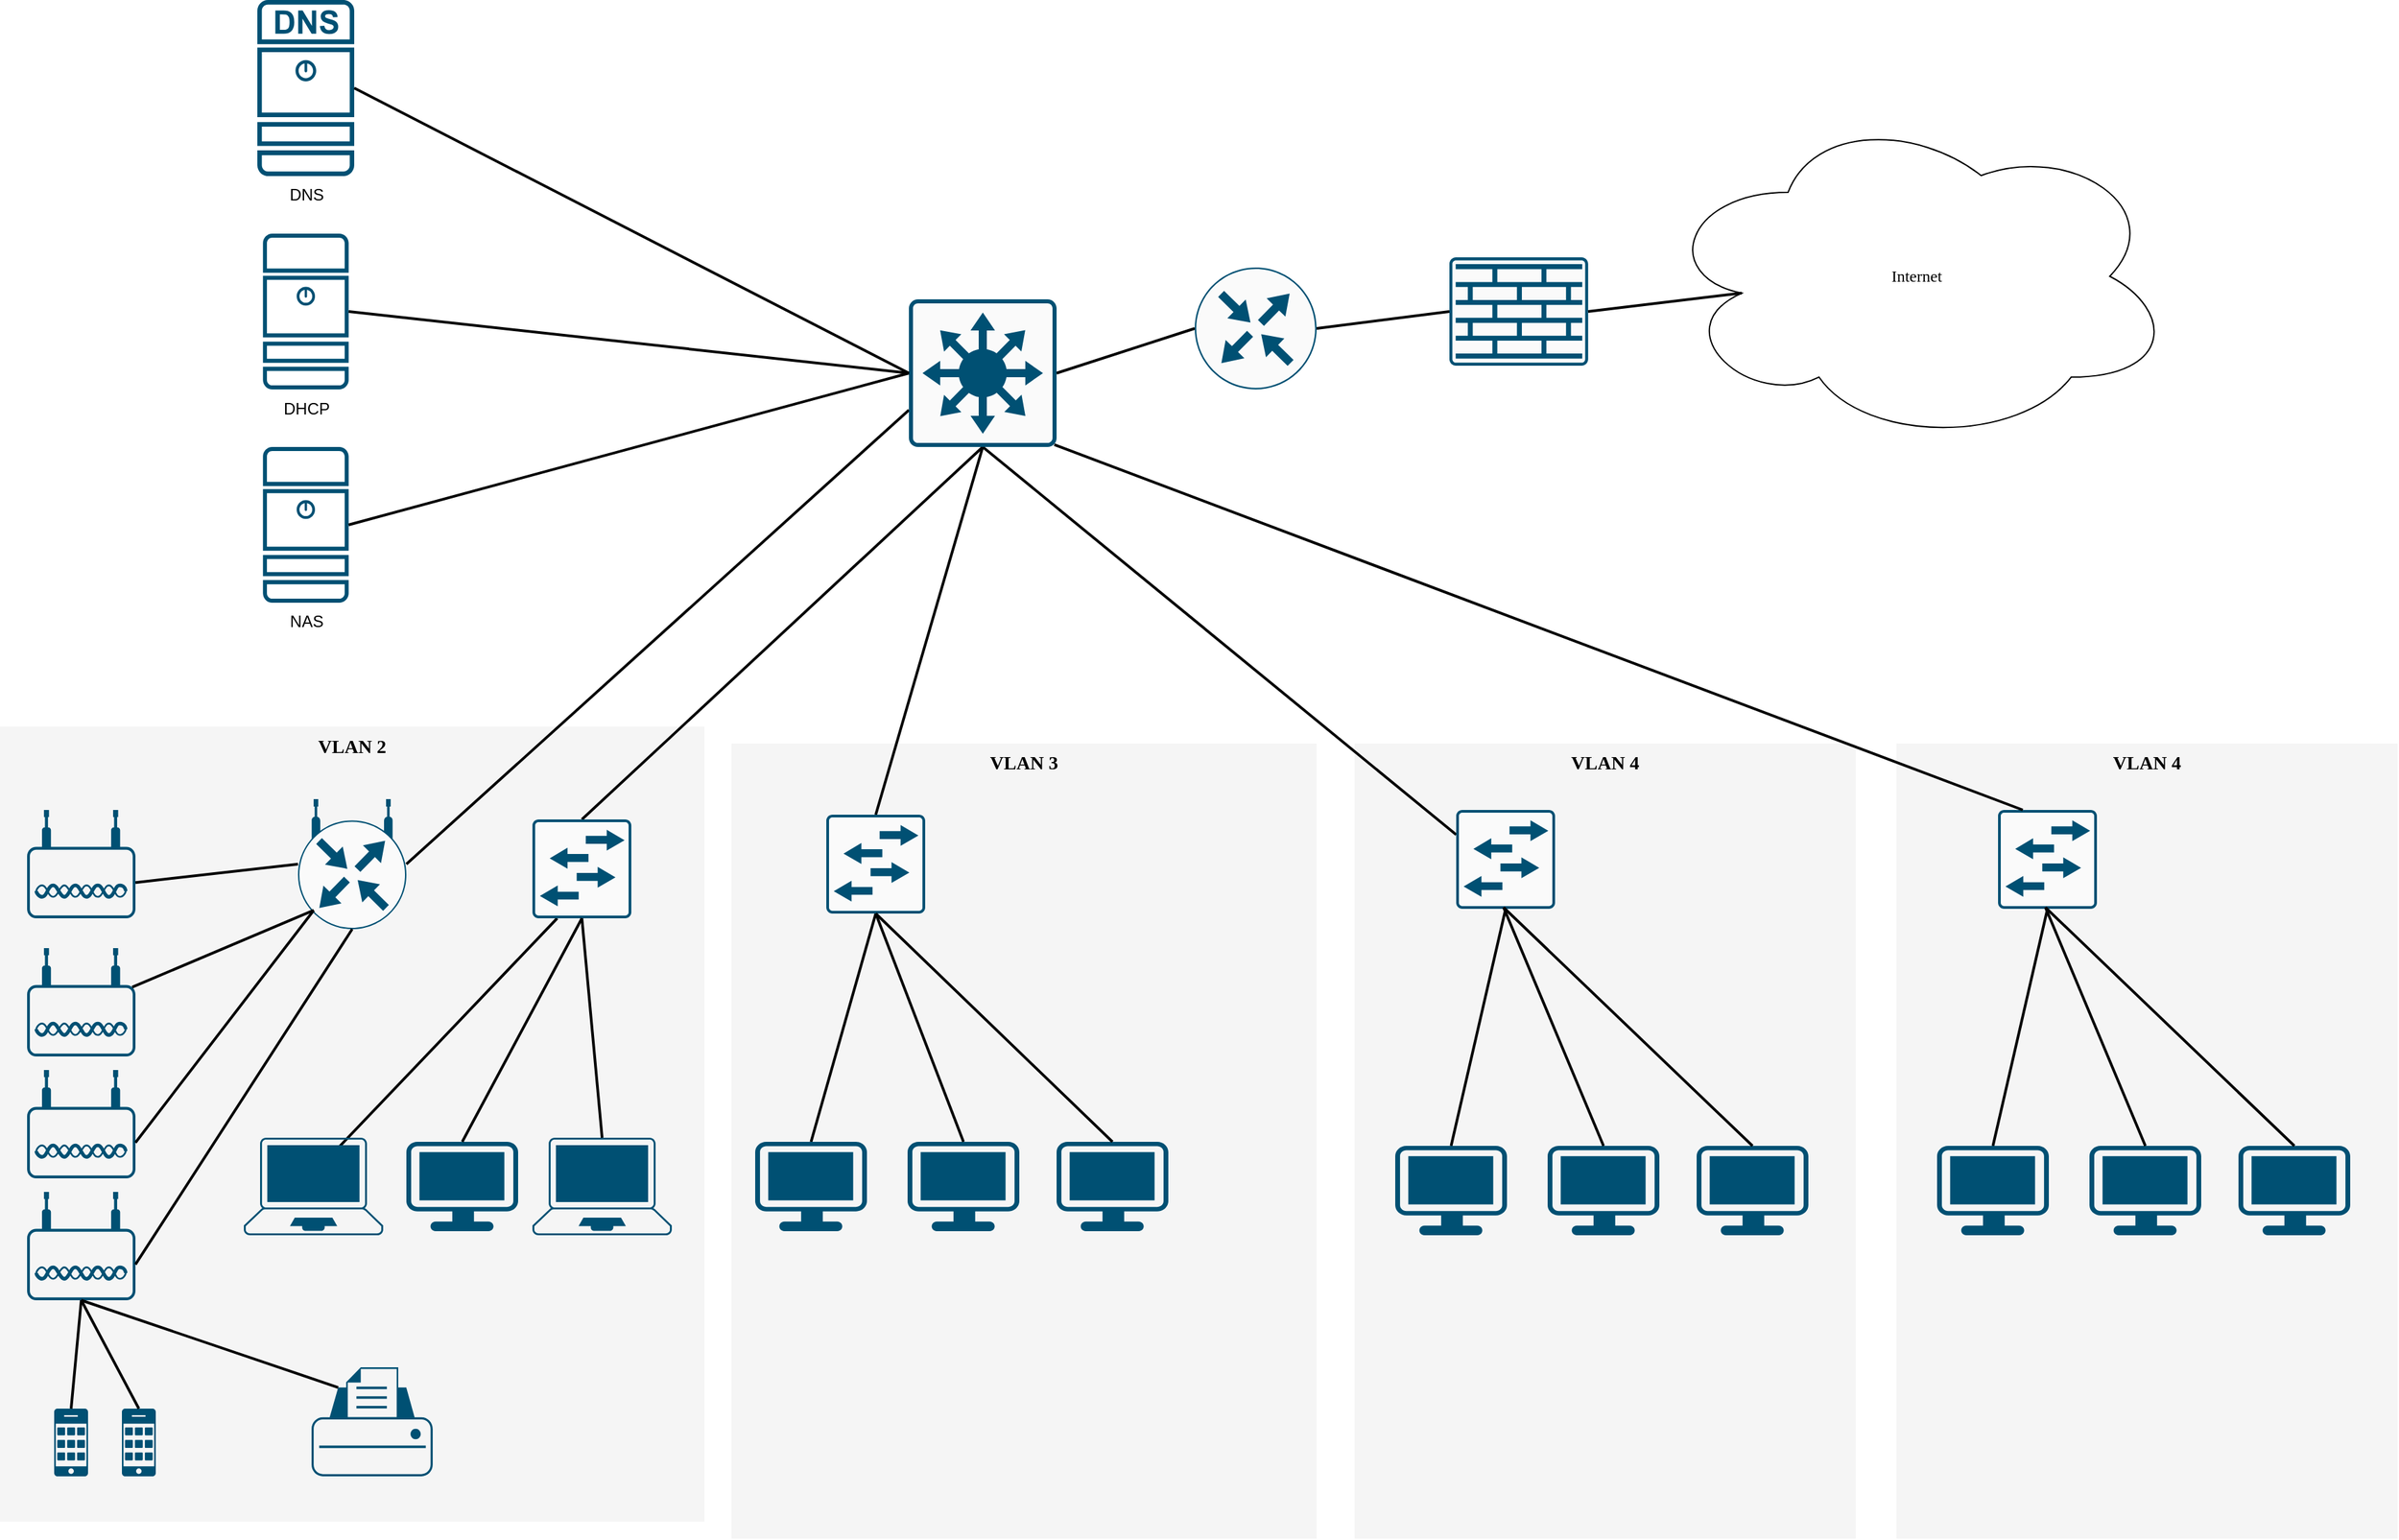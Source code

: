 <mxfile version="21.1.4" type="github">
  <diagram name="Page-1" id="c37626ed-c26b-45fb-9056-f9ebc6bb27b6">
    <mxGraphModel dx="2238" dy="1030" grid="1" gridSize="10" guides="1" tooltips="1" connect="1" arrows="1" fold="1" page="1" pageScale="1" pageWidth="1100" pageHeight="850" background="none" math="0" shadow="0">
      <root>
        <mxCell id="0" />
        <mxCell id="1" parent="0" />
        <mxCell id="1c7a67bf8fd3230f-82" value="VLAN 4" style="whiteSpace=wrap;html=1;rounded=0;shadow=0;comic=0;strokeWidth=1;fontFamily=Verdana;fontSize=14;fillColor=#f5f5f5;strokeColor=none;fontStyle=1;verticalAlign=top;" parent="1" vertex="1">
          <mxGeometry x="1370" y="839" width="370" height="587" as="geometry" />
        </mxCell>
        <mxCell id="1c7a67bf8fd3230f-81" value="VLAN 3" style="whiteSpace=wrap;html=1;rounded=0;shadow=0;comic=0;strokeWidth=1;fontFamily=Verdana;fontSize=14;fillColor=#f5f5f5;strokeColor=none;fontStyle=1;verticalAlign=top;" parent="1" vertex="1">
          <mxGeometry x="910" y="839.0" width="432" height="587" as="geometry" />
        </mxCell>
        <mxCell id="1c7a67bf8fd3230f-80" value="VLAN 2" style="whiteSpace=wrap;html=1;rounded=0;shadow=0;comic=0;strokeWidth=1;fontFamily=Verdana;fontSize=14;fillColor=#f5f5f5;strokeColor=none;fontStyle=1;verticalAlign=top;" parent="1" vertex="1">
          <mxGeometry x="370" y="826.5" width="520" height="587" as="geometry" />
        </mxCell>
        <mxCell id="1c7a67bf8fd3230f-39" style="edgeStyle=none;html=1;labelBackgroundColor=none;startFill=0;endArrow=none;endFill=0;strokeWidth=2;fontFamily=Verdana;fontSize=12;exitX=0;exitY=0.5;exitDx=0;exitDy=0;exitPerimeter=0;entryX=0.5;entryY=0;entryDx=0;entryDy=0;entryPerimeter=0;" parent="1" source="DP6542mGB5KoRigt7Mso-3" target="DP6542mGB5KoRigt7Mso-15" edge="1">
          <mxGeometry relative="1" as="geometry">
            <mxPoint x="1289.299" y="440" as="sourcePoint" />
            <mxPoint x="1254" y="612" as="targetPoint" />
          </mxGeometry>
        </mxCell>
        <mxCell id="1c7a67bf8fd3230f-41" style="edgeStyle=none;html=1;labelBackgroundColor=none;startFill=0;endArrow=none;endFill=0;strokeWidth=2;fontFamily=Verdana;fontSize=12;entryX=1;entryY=0.5;entryDx=0;entryDy=0;entryPerimeter=0;exitX=0.5;exitY=0;exitDx=0;exitDy=0;exitPerimeter=0;" parent="1" source="DP6542mGB5KoRigt7Mso-16" target="DP6542mGB5KoRigt7Mso-15" edge="1">
          <mxGeometry relative="1" as="geometry">
            <mxPoint x="791.5" y="849.0" as="sourcePoint" />
            <mxPoint x="1214" y="652" as="targetPoint" />
          </mxGeometry>
        </mxCell>
        <mxCell id="1c7a67bf8fd3230f-45" style="edgeStyle=none;html=1;labelBackgroundColor=none;startFill=0;endArrow=none;endFill=0;strokeWidth=2;fontFamily=Verdana;fontSize=12;entryX=1;entryY=0.5;entryDx=0;entryDy=0;entryPerimeter=0;exitX=0.75;exitY=1;exitDx=0;exitDy=0;exitPerimeter=0;" parent="1" source="DP6542mGB5KoRigt7Mso-15" target="DP6542mGB5KoRigt7Mso-12" edge="1">
          <mxGeometry relative="1" as="geometry">
            <mxPoint x="1021" y="504.646" as="sourcePoint" />
            <mxPoint x="774.0" y="517.354" as="targetPoint" />
          </mxGeometry>
        </mxCell>
        <mxCell id="1c7a67bf8fd3230f-50" style="edgeStyle=none;html=1;labelBackgroundColor=none;startFill=0;endArrow=none;endFill=0;strokeWidth=2;fontFamily=Verdana;fontSize=12;exitX=1;exitY=0.5;exitDx=0;exitDy=0;exitPerimeter=0;entryX=0.5;entryY=0;entryDx=0;entryDy=0;entryPerimeter=0;" parent="1" source="DP6542mGB5KoRigt7Mso-15" target="DP6542mGB5KoRigt7Mso-18" edge="1">
          <mxGeometry relative="1" as="geometry">
            <mxPoint x="1214" y="652" as="sourcePoint" />
            <mxPoint x="1192" y="870" as="targetPoint" />
          </mxGeometry>
        </mxCell>
        <mxCell id="1c7a67bf8fd3230f-15" value="Internet" style="ellipse;shape=cloud;whiteSpace=wrap;html=1;rounded=0;shadow=0;comic=0;strokeWidth=1;fontFamily=Verdana;fontSize=12;" parent="1" vertex="1">
          <mxGeometry x="1595" y="370" width="380" height="248" as="geometry" />
        </mxCell>
        <mxCell id="1c7a67bf8fd3230f-68" style="edgeStyle=none;html=1;labelBackgroundColor=none;startFill=0;endArrow=none;endFill=0;strokeWidth=2;fontFamily=Verdana;fontSize=12;exitX=0.25;exitY=1;exitDx=0;exitDy=0;exitPerimeter=0;entryX=0.687;entryY=0.09;entryDx=0;entryDy=0;entryPerimeter=0;" parent="1" source="DP6542mGB5KoRigt7Mso-16" target="DP6542mGB5KoRigt7Mso-20" edge="1">
          <mxGeometry relative="1" as="geometry">
            <mxPoint x="764" y="1055.026" as="sourcePoint" />
          </mxGeometry>
        </mxCell>
        <mxCell id="1c7a67bf8fd3230f-76" style="edgeStyle=none;html=1;labelBackgroundColor=none;startFill=0;endArrow=none;endFill=0;strokeWidth=2;fontFamily=Verdana;fontSize=12;exitX=0.5;exitY=1;exitDx=0;exitDy=0;exitPerimeter=0;entryX=0.5;entryY=0;entryDx=0;entryDy=0;entryPerimeter=0;" parent="1" source="DP6542mGB5KoRigt7Mso-18" target="DP6542mGB5KoRigt7Mso-42" edge="1">
          <mxGeometry relative="1" as="geometry">
            <mxPoint x="1202.66" y="1093" as="sourcePoint" />
            <mxPoint x="1185.34" y="1316" as="targetPoint" />
          </mxGeometry>
        </mxCell>
        <mxCell id="1c7a67bf8fd3230f-52" style="edgeStyle=none;html=1;labelBackgroundColor=none;startFill=0;endArrow=none;endFill=0;strokeWidth=2;fontFamily=Verdana;fontSize=12;exitX=1;exitY=0.5;exitDx=0;exitDy=0;exitPerimeter=0;entryX=0;entryY=0.5;entryDx=0;entryDy=0;entryPerimeter=0;" parent="1" source="DP6542mGB5KoRigt7Mso-3" target="DP6542mGB5KoRigt7Mso-13" edge="1">
          <mxGeometry relative="1" as="geometry">
            <mxPoint x="1340" y="370" as="sourcePoint" />
            <mxPoint x="1560" y="330" as="targetPoint" />
          </mxGeometry>
        </mxCell>
        <mxCell id="DP6542mGB5KoRigt7Mso-3" value="" style="sketch=0;points=[[0.5,0,0],[1,0.5,0],[0.5,1,0],[0,0.5,0],[0.145,0.145,0],[0.856,0.145,0],[0.855,0.856,0],[0.145,0.855,0]];verticalLabelPosition=bottom;html=1;verticalAlign=top;aspect=fixed;align=center;pointerEvents=1;shape=mxgraph.cisco19.rect;prIcon=router;fillColor=#FAFAFA;strokeColor=#005073;" vertex="1" parent="1">
          <mxGeometry x="1252" y="487.5" width="90" height="90" as="geometry" />
        </mxCell>
        <mxCell id="DP6542mGB5KoRigt7Mso-11" style="edgeStyle=none;html=1;labelBackgroundColor=none;startFill=0;endArrow=none;endFill=0;strokeWidth=2;fontFamily=Verdana;fontSize=12;exitX=1;exitY=0.5;exitDx=0;exitDy=0;exitPerimeter=0;entryX=0;entryY=0.25;entryDx=0;entryDy=0;entryPerimeter=0;" edge="1" parent="1" source="DP6542mGB5KoRigt7Mso-15" target="DP6542mGB5KoRigt7Mso-19">
          <mxGeometry relative="1" as="geometry">
            <mxPoint x="1214" y="652" as="sourcePoint" />
            <mxPoint x="1410" y="867.905" as="targetPoint" />
          </mxGeometry>
        </mxCell>
        <mxCell id="DP6542mGB5KoRigt7Mso-12" value="" style="sketch=0;points=[[0.5,0,0],[1,0.5,0],[0.5,1,0],[0,0.5,0],[0.145,0.145,0],[0.856,0.145,0],[0.855,0.856,0],[0.145,0.855,0]];verticalLabelPosition=bottom;html=1;verticalAlign=top;aspect=fixed;align=center;pointerEvents=1;shape=mxgraph.cisco19.rect;prIcon=wireless_router;fillColor=#FAFAFA;strokeColor=#005073;" vertex="1" parent="1">
          <mxGeometry x="590" y="880" width="80" height="96" as="geometry" />
        </mxCell>
        <mxCell id="DP6542mGB5KoRigt7Mso-13" value="" style="sketch=0;points=[[0.015,0.015,0],[0.985,0.015,0],[0.985,0.985,0],[0.015,0.985,0],[0.25,0,0],[0.5,0,0],[0.75,0,0],[1,0.25,0],[1,0.5,0],[1,0.75,0],[0.75,1,0],[0.5,1,0],[0.25,1,0],[0,0.75,0],[0,0.5,0],[0,0.25,0]];verticalLabelPosition=bottom;html=1;verticalAlign=top;aspect=fixed;align=center;pointerEvents=1;shape=mxgraph.cisco19.rect;prIcon=firewall;fillColor=#FAFAFA;strokeColor=#005073;" vertex="1" parent="1">
          <mxGeometry x="1440" y="480" width="102.4" height="80" as="geometry" />
        </mxCell>
        <mxCell id="DP6542mGB5KoRigt7Mso-14" value="" style="points=[[0.22,0.185,0],[0.5,0,0],[0.78,0.185,0],[0.975,0.49,0],[1,0.73,0],[0.975,0.97,0],[0.5,1,0],[0.025,0.97,0],[0,0.73,0],[0.025,0.49,0]];verticalLabelPosition=bottom;sketch=0;html=1;verticalAlign=top;aspect=fixed;align=center;pointerEvents=1;shape=mxgraph.cisco19.printer;fillColor=#005073;strokeColor=none;" vertex="1" parent="1">
          <mxGeometry x="600" y="1299.5" width="89.44" height="80.5" as="geometry" />
        </mxCell>
        <mxCell id="DP6542mGB5KoRigt7Mso-15" value="" style="sketch=0;points=[[0.015,0.015,0],[0.985,0.015,0],[0.985,0.985,0],[0.015,0.985,0],[0.25,0,0],[0.5,0,0],[0.75,0,0],[1,0.25,0],[1,0.5,0],[1,0.75,0],[0.75,1,0],[0.5,1,0],[0.25,1,0],[0,0.75,0],[0,0.5,0],[0,0.25,0]];verticalLabelPosition=bottom;html=1;verticalAlign=top;aspect=fixed;align=center;pointerEvents=1;shape=mxgraph.cisco19.rect;prIcon=l3_switch;fillColor=#FAFAFA;strokeColor=#005073;direction=south;" vertex="1" parent="1">
          <mxGeometry x="1041" y="511" width="109" height="109" as="geometry" />
        </mxCell>
        <mxCell id="DP6542mGB5KoRigt7Mso-16" value="" style="sketch=0;points=[[0.015,0.015,0],[0.985,0.015,0],[0.985,0.985,0],[0.015,0.985,0],[0.25,0,0],[0.5,0,0],[0.75,0,0],[1,0.25,0],[1,0.5,0],[1,0.75,0],[0.75,1,0],[0.5,1,0],[0.25,1,0],[0,0.75,0],[0,0.5,0],[0,0.25,0]];verticalLabelPosition=bottom;html=1;verticalAlign=top;aspect=fixed;align=center;pointerEvents=1;shape=mxgraph.cisco19.rect;prIcon=l2_switch;fillColor=#FAFAFA;strokeColor=#005073;" vertex="1" parent="1">
          <mxGeometry x="763.07" y="895" width="73" height="73" as="geometry" />
        </mxCell>
        <mxCell id="DP6542mGB5KoRigt7Mso-18" value="" style="sketch=0;points=[[0.015,0.015,0],[0.985,0.015,0],[0.985,0.985,0],[0.015,0.985,0],[0.25,0,0],[0.5,0,0],[0.75,0,0],[1,0.25,0],[1,0.5,0],[1,0.75,0],[0.75,1,0],[0.5,1,0],[0.25,1,0],[0,0.75,0],[0,0.5,0],[0,0.25,0]];verticalLabelPosition=bottom;html=1;verticalAlign=top;aspect=fixed;align=center;pointerEvents=1;shape=mxgraph.cisco19.rect;prIcon=l2_switch;fillColor=#FAFAFA;strokeColor=#005073;" vertex="1" parent="1">
          <mxGeometry x="980" y="891.5" width="73" height="73" as="geometry" />
        </mxCell>
        <mxCell id="DP6542mGB5KoRigt7Mso-19" value="" style="sketch=0;points=[[0.015,0.015,0],[0.985,0.015,0],[0.985,0.985,0],[0.015,0.985,0],[0.25,0,0],[0.5,0,0],[0.75,0,0],[1,0.25,0],[1,0.5,0],[1,0.75,0],[0.75,1,0],[0.5,1,0],[0.25,1,0],[0,0.75,0],[0,0.5,0],[0,0.25,0]];verticalLabelPosition=bottom;html=1;verticalAlign=top;aspect=fixed;align=center;pointerEvents=1;shape=mxgraph.cisco19.rect;prIcon=l2_switch;fillColor=#FAFAFA;strokeColor=#005073;" vertex="1" parent="1">
          <mxGeometry x="1445" y="888" width="73" height="73" as="geometry" />
        </mxCell>
        <mxCell id="DP6542mGB5KoRigt7Mso-20" value="" style="points=[[0.13,0.02,0],[0.5,0,0],[0.87,0.02,0],[0.885,0.4,0],[0.985,0.985,0],[0.5,1,0],[0.015,0.985,0],[0.115,0.4,0]];verticalLabelPosition=bottom;sketch=0;html=1;verticalAlign=top;aspect=fixed;align=center;pointerEvents=1;shape=mxgraph.cisco19.laptop;fillColor=#005073;strokeColor=none;" vertex="1" parent="1">
          <mxGeometry x="550" y="1130" width="102.86" height="72" as="geometry" />
        </mxCell>
        <mxCell id="DP6542mGB5KoRigt7Mso-22" value="" style="points=[[0.03,0.03,0],[0.5,0,0],[0.97,0.03,0],[1,0.4,0],[0.97,0.745,0],[0.5,1,0],[0.03,0.745,0],[0,0.4,0]];verticalLabelPosition=bottom;sketch=0;html=1;verticalAlign=top;aspect=fixed;align=center;pointerEvents=1;shape=mxgraph.cisco19.workstation;fillColor=#005073;strokeColor=none;" vertex="1" parent="1">
          <mxGeometry x="670" y="1133" width="82.5" height="66" as="geometry" />
        </mxCell>
        <mxCell id="DP6542mGB5KoRigt7Mso-24" style="edgeStyle=none;html=1;labelBackgroundColor=none;startFill=0;endArrow=none;endFill=0;strokeWidth=2;fontFamily=Verdana;fontSize=12;exitX=0.5;exitY=1;exitDx=0;exitDy=0;exitPerimeter=0;entryX=0.5;entryY=0;entryDx=0;entryDy=0;entryPerimeter=0;" edge="1" parent="1" source="DP6542mGB5KoRigt7Mso-16" target="DP6542mGB5KoRigt7Mso-22">
          <mxGeometry relative="1" as="geometry">
            <mxPoint x="806" y="953" as="sourcePoint" />
            <mxPoint x="611" y="1260" as="targetPoint" />
          </mxGeometry>
        </mxCell>
        <mxCell id="DP6542mGB5KoRigt7Mso-25" value="" style="points=[[0.03,0.36,0],[0.18,0,0],[0.5,0.34,0],[0.82,0,0],[0.97,0.36,0],[1,0.67,0],[0.975,0.975,0],[0.5,1,0],[0.025,0.975,0],[0,0.67,0]];verticalLabelPosition=bottom;sketch=0;html=1;verticalAlign=top;aspect=fixed;align=center;pointerEvents=1;shape=mxgraph.cisco19.wireless_access_point;fillColor=#005073;strokeColor=none;" vertex="1" parent="1">
          <mxGeometry x="390" y="888" width="80" height="80" as="geometry" />
        </mxCell>
        <mxCell id="DP6542mGB5KoRigt7Mso-28" value="" style="points=[[0.03,0.36,0],[0.18,0,0],[0.5,0.34,0],[0.82,0,0],[0.97,0.36,0],[1,0.67,0],[0.975,0.975,0],[0.5,1,0],[0.025,0.975,0],[0,0.67,0]];verticalLabelPosition=bottom;sketch=0;html=1;verticalAlign=top;aspect=fixed;align=center;pointerEvents=1;shape=mxgraph.cisco19.wireless_access_point;fillColor=#005073;strokeColor=none;" vertex="1" parent="1">
          <mxGeometry x="390" y="990" width="80" height="80" as="geometry" />
        </mxCell>
        <mxCell id="DP6542mGB5KoRigt7Mso-29" style="edgeStyle=none;html=1;labelBackgroundColor=none;startFill=0;endArrow=none;endFill=0;strokeWidth=2;fontFamily=Verdana;fontSize=12;entryX=1;entryY=0.67;entryDx=0;entryDy=0;entryPerimeter=0;exitX=0;exitY=0.5;exitDx=0;exitDy=0;exitPerimeter=0;" edge="1" parent="1" source="DP6542mGB5KoRigt7Mso-12" target="DP6542mGB5KoRigt7Mso-25">
          <mxGeometry relative="1" as="geometry">
            <mxPoint x="720" y="542.807" as="sourcePoint" />
            <mxPoint x="600" y="595" as="targetPoint" />
          </mxGeometry>
        </mxCell>
        <mxCell id="DP6542mGB5KoRigt7Mso-30" style="edgeStyle=none;html=1;labelBackgroundColor=none;startFill=0;endArrow=none;endFill=0;strokeWidth=2;fontFamily=Verdana;fontSize=12;entryX=0.97;entryY=0.36;entryDx=0;entryDy=0;entryPerimeter=0;exitX=0.145;exitY=0.855;exitDx=0;exitDy=0;exitPerimeter=0;" edge="1" parent="1" source="DP6542mGB5KoRigt7Mso-12" target="DP6542mGB5KoRigt7Mso-28">
          <mxGeometry relative="1" as="geometry">
            <mxPoint x="730" y="552.807" as="sourcePoint" />
            <mxPoint x="610" y="605" as="targetPoint" />
          </mxGeometry>
        </mxCell>
        <mxCell id="DP6542mGB5KoRigt7Mso-31" value="" style="points=[[0.03,0.36,0],[0.18,0,0],[0.5,0.34,0],[0.82,0,0],[0.97,0.36,0],[1,0.67,0],[0.975,0.975,0],[0.5,1,0],[0.025,0.975,0],[0,0.67,0]];verticalLabelPosition=bottom;sketch=0;html=1;verticalAlign=top;aspect=fixed;align=center;pointerEvents=1;shape=mxgraph.cisco19.wireless_access_point;fillColor=#005073;strokeColor=none;" vertex="1" parent="1">
          <mxGeometry x="390" y="1080" width="80" height="80" as="geometry" />
        </mxCell>
        <mxCell id="DP6542mGB5KoRigt7Mso-32" value="" style="points=[[0.03,0.36,0],[0.18,0,0],[0.5,0.34,0],[0.82,0,0],[0.97,0.36,0],[1,0.67,0],[0.975,0.975,0],[0.5,1,0],[0.025,0.975,0],[0,0.67,0]];verticalLabelPosition=bottom;sketch=0;html=1;verticalAlign=top;aspect=fixed;align=center;pointerEvents=1;shape=mxgraph.cisco19.wireless_access_point;fillColor=#005073;strokeColor=none;" vertex="1" parent="1">
          <mxGeometry x="390" y="1170" width="80" height="80" as="geometry" />
        </mxCell>
        <mxCell id="DP6542mGB5KoRigt7Mso-33" style="edgeStyle=none;html=1;labelBackgroundColor=none;startFill=0;endArrow=none;endFill=0;strokeWidth=2;fontFamily=Verdana;fontSize=12;entryX=1;entryY=0.67;entryDx=0;entryDy=0;entryPerimeter=0;exitX=0.145;exitY=0.855;exitDx=0;exitDy=0;exitPerimeter=0;" edge="1" parent="1" source="DP6542mGB5KoRigt7Mso-12" target="DP6542mGB5KoRigt7Mso-31">
          <mxGeometry relative="1" as="geometry">
            <mxPoint x="612" y="972" as="sourcePoint" />
            <mxPoint x="478" y="1029" as="targetPoint" />
          </mxGeometry>
        </mxCell>
        <mxCell id="DP6542mGB5KoRigt7Mso-34" style="edgeStyle=none;html=1;labelBackgroundColor=none;startFill=0;endArrow=none;endFill=0;strokeWidth=2;fontFamily=Verdana;fontSize=12;entryX=1;entryY=0.67;entryDx=0;entryDy=0;entryPerimeter=0;exitX=0.5;exitY=1;exitDx=0;exitDy=0;exitPerimeter=0;" edge="1" parent="1" source="DP6542mGB5KoRigt7Mso-12" target="DP6542mGB5KoRigt7Mso-32">
          <mxGeometry relative="1" as="geometry">
            <mxPoint x="630" y="970" as="sourcePoint" />
            <mxPoint x="480" y="1144" as="targetPoint" />
          </mxGeometry>
        </mxCell>
        <mxCell id="DP6542mGB5KoRigt7Mso-35" value="" style="points=[[0.13,0.02,0],[0.5,0,0],[0.87,0.02,0],[0.885,0.4,0],[0.985,0.985,0],[0.5,1,0],[0.015,0.985,0],[0.115,0.4,0]];verticalLabelPosition=bottom;sketch=0;html=1;verticalAlign=top;aspect=fixed;align=center;pointerEvents=1;shape=mxgraph.cisco19.laptop;fillColor=#005073;strokeColor=none;" vertex="1" parent="1">
          <mxGeometry x="763.07" y="1130" width="102.86" height="72" as="geometry" />
        </mxCell>
        <mxCell id="DP6542mGB5KoRigt7Mso-36" value="" style="sketch=0;points=[[0.015,0.015,0],[0.985,0.015,0],[0.985,0.985,0],[0.015,0.985,0],[0.25,0,0],[0.5,0,0],[0.75,0,0],[1,0.25,0],[1,0.5,0],[1,0.75,0],[0.75,1,0],[0.5,1,0],[0.25,1,0],[0,0.75,0],[0,0.5,0],[0,0.25,0]];verticalLabelPosition=bottom;html=1;verticalAlign=top;aspect=fixed;align=center;pointerEvents=1;shape=mxgraph.cisco19.cell_phone;fillColor=#005073;strokeColor=none;" vertex="1" parent="1">
          <mxGeometry x="410" y="1330" width="25" height="50" as="geometry" />
        </mxCell>
        <mxCell id="DP6542mGB5KoRigt7Mso-37" style="edgeStyle=none;html=1;labelBackgroundColor=none;startFill=0;endArrow=none;endFill=0;strokeWidth=2;fontFamily=Verdana;fontSize=12;exitX=0.5;exitY=1;exitDx=0;exitDy=0;exitPerimeter=0;entryX=0.5;entryY=0;entryDx=0;entryDy=0;entryPerimeter=0;" edge="1" parent="1" source="DP6542mGB5KoRigt7Mso-32" target="DP6542mGB5KoRigt7Mso-36">
          <mxGeometry relative="1" as="geometry">
            <mxPoint x="806" y="953" as="sourcePoint" />
            <mxPoint x="631" y="1146" as="targetPoint" />
          </mxGeometry>
        </mxCell>
        <mxCell id="DP6542mGB5KoRigt7Mso-38" value="" style="sketch=0;points=[[0.015,0.015,0],[0.985,0.015,0],[0.985,0.985,0],[0.015,0.985,0],[0.25,0,0],[0.5,0,0],[0.75,0,0],[1,0.25,0],[1,0.5,0],[1,0.75,0],[0.75,1,0],[0.5,1,0],[0.25,1,0],[0,0.75,0],[0,0.5,0],[0,0.25,0]];verticalLabelPosition=bottom;html=1;verticalAlign=top;aspect=fixed;align=center;pointerEvents=1;shape=mxgraph.cisco19.cell_phone;fillColor=#005073;strokeColor=none;" vertex="1" parent="1">
          <mxGeometry x="460" y="1330" width="25" height="50" as="geometry" />
        </mxCell>
        <mxCell id="DP6542mGB5KoRigt7Mso-40" style="edgeStyle=none;html=1;labelBackgroundColor=none;startFill=0;endArrow=none;endFill=0;strokeWidth=2;fontFamily=Verdana;fontSize=12;exitX=0.5;exitY=1;exitDx=0;exitDy=0;exitPerimeter=0;entryX=0.5;entryY=0;entryDx=0;entryDy=0;entryPerimeter=0;" edge="1" parent="1" source="DP6542mGB5KoRigt7Mso-32" target="DP6542mGB5KoRigt7Mso-38">
          <mxGeometry relative="1" as="geometry">
            <mxPoint x="440" y="1260" as="sourcePoint" />
            <mxPoint x="433" y="1340" as="targetPoint" />
          </mxGeometry>
        </mxCell>
        <mxCell id="DP6542mGB5KoRigt7Mso-41" style="edgeStyle=none;html=1;labelBackgroundColor=none;startFill=0;endArrow=none;endFill=0;strokeWidth=2;fontFamily=Verdana;fontSize=12;exitX=0.5;exitY=1;exitDx=0;exitDy=0;exitPerimeter=0;entryX=0.5;entryY=0;entryDx=0;entryDy=0;entryPerimeter=0;" edge="1" parent="1" source="DP6542mGB5KoRigt7Mso-16" target="DP6542mGB5KoRigt7Mso-35">
          <mxGeometry relative="1" as="geometry">
            <mxPoint x="825" y="953" as="sourcePoint" />
            <mxPoint x="721" y="1143" as="targetPoint" />
          </mxGeometry>
        </mxCell>
        <mxCell id="DP6542mGB5KoRigt7Mso-42" value="" style="points=[[0.03,0.03,0],[0.5,0,0],[0.97,0.03,0],[1,0.4,0],[0.97,0.745,0],[0.5,1,0],[0.03,0.745,0],[0,0.4,0]];verticalLabelPosition=bottom;sketch=0;html=1;verticalAlign=top;aspect=fixed;align=center;pointerEvents=1;shape=mxgraph.cisco19.workstation;fillColor=#005073;strokeColor=none;" vertex="1" parent="1">
          <mxGeometry x="927.5" y="1133" width="82.5" height="66" as="geometry" />
        </mxCell>
        <mxCell id="DP6542mGB5KoRigt7Mso-43" value="" style="points=[[0.03,0.03,0],[0.5,0,0],[0.97,0.03,0],[1,0.4,0],[0.97,0.745,0],[0.5,1,0],[0.03,0.745,0],[0,0.4,0]];verticalLabelPosition=bottom;sketch=0;html=1;verticalAlign=top;aspect=fixed;align=center;pointerEvents=1;shape=mxgraph.cisco19.workstation;fillColor=#005073;strokeColor=none;" vertex="1" parent="1">
          <mxGeometry x="1040" y="1133" width="82.5" height="66" as="geometry" />
        </mxCell>
        <mxCell id="DP6542mGB5KoRigt7Mso-44" value="" style="points=[[0.03,0.03,0],[0.5,0,0],[0.97,0.03,0],[1,0.4,0],[0.97,0.745,0],[0.5,1,0],[0.03,0.745,0],[0,0.4,0]];verticalLabelPosition=bottom;sketch=0;html=1;verticalAlign=top;aspect=fixed;align=center;pointerEvents=1;shape=mxgraph.cisco19.workstation;fillColor=#005073;strokeColor=none;" vertex="1" parent="1">
          <mxGeometry x="1150" y="1133" width="82.5" height="66" as="geometry" />
        </mxCell>
        <mxCell id="DP6542mGB5KoRigt7Mso-46" style="edgeStyle=none;html=1;labelBackgroundColor=none;startFill=0;endArrow=none;endFill=0;strokeWidth=2;fontFamily=Verdana;fontSize=12;exitX=0.5;exitY=1;exitDx=0;exitDy=0;exitPerimeter=0;entryX=0.5;entryY=0;entryDx=0;entryDy=0;entryPerimeter=0;" edge="1" parent="1" source="DP6542mGB5KoRigt7Mso-18" target="DP6542mGB5KoRigt7Mso-43">
          <mxGeometry relative="1" as="geometry">
            <mxPoint x="1027" y="975" as="sourcePoint" />
            <mxPoint x="979" y="1143" as="targetPoint" />
          </mxGeometry>
        </mxCell>
        <mxCell id="DP6542mGB5KoRigt7Mso-47" style="edgeStyle=none;html=1;labelBackgroundColor=none;startFill=0;endArrow=none;endFill=0;strokeWidth=2;fontFamily=Verdana;fontSize=12;exitX=0.5;exitY=1;exitDx=0;exitDy=0;exitPerimeter=0;entryX=0.5;entryY=0;entryDx=0;entryDy=0;entryPerimeter=0;" edge="1" parent="1" source="DP6542mGB5KoRigt7Mso-18" target="DP6542mGB5KoRigt7Mso-44">
          <mxGeometry relative="1" as="geometry">
            <mxPoint x="1027" y="975" as="sourcePoint" />
            <mxPoint x="1091" y="1143" as="targetPoint" />
          </mxGeometry>
        </mxCell>
        <mxCell id="DP6542mGB5KoRigt7Mso-48" style="edgeStyle=none;html=1;labelBackgroundColor=none;startFill=0;endArrow=none;endFill=0;strokeWidth=2;fontFamily=Verdana;fontSize=12;exitX=0.5;exitY=1;exitDx=0;exitDy=0;exitPerimeter=0;entryX=0.5;entryY=0;entryDx=0;entryDy=0;entryPerimeter=0;" edge="1" parent="1" target="DP6542mGB5KoRigt7Mso-49" source="DP6542mGB5KoRigt7Mso-19">
          <mxGeometry relative="1" as="geometry">
            <mxPoint x="1489.5" y="968" as="sourcePoint" />
            <mxPoint x="1657.84" y="1319" as="targetPoint" />
          </mxGeometry>
        </mxCell>
        <mxCell id="DP6542mGB5KoRigt7Mso-49" value="" style="points=[[0.03,0.03,0],[0.5,0,0],[0.97,0.03,0],[1,0.4,0],[0.97,0.745,0],[0.5,1,0],[0.03,0.745,0],[0,0.4,0]];verticalLabelPosition=bottom;sketch=0;html=1;verticalAlign=top;aspect=fixed;align=center;pointerEvents=1;shape=mxgraph.cisco19.workstation;fillColor=#005073;strokeColor=none;" vertex="1" parent="1">
          <mxGeometry x="1400" y="1136" width="82.5" height="66" as="geometry" />
        </mxCell>
        <mxCell id="DP6542mGB5KoRigt7Mso-50" value="" style="points=[[0.03,0.03,0],[0.5,0,0],[0.97,0.03,0],[1,0.4,0],[0.97,0.745,0],[0.5,1,0],[0.03,0.745,0],[0,0.4,0]];verticalLabelPosition=bottom;sketch=0;html=1;verticalAlign=top;aspect=fixed;align=center;pointerEvents=1;shape=mxgraph.cisco19.workstation;fillColor=#005073;strokeColor=none;" vertex="1" parent="1">
          <mxGeometry x="1512.5" y="1136" width="82.5" height="66" as="geometry" />
        </mxCell>
        <mxCell id="DP6542mGB5KoRigt7Mso-51" value="" style="points=[[0.03,0.03,0],[0.5,0,0],[0.97,0.03,0],[1,0.4,0],[0.97,0.745,0],[0.5,1,0],[0.03,0.745,0],[0,0.4,0]];verticalLabelPosition=bottom;sketch=0;html=1;verticalAlign=top;aspect=fixed;align=center;pointerEvents=1;shape=mxgraph.cisco19.workstation;fillColor=#005073;strokeColor=none;" vertex="1" parent="1">
          <mxGeometry x="1622.5" y="1136" width="82.5" height="66" as="geometry" />
        </mxCell>
        <mxCell id="DP6542mGB5KoRigt7Mso-52" style="edgeStyle=none;html=1;labelBackgroundColor=none;startFill=0;endArrow=none;endFill=0;strokeWidth=2;fontFamily=Verdana;fontSize=12;entryX=0.5;entryY=0;entryDx=0;entryDy=0;entryPerimeter=0;" edge="1" parent="1" target="DP6542mGB5KoRigt7Mso-50">
          <mxGeometry relative="1" as="geometry">
            <mxPoint x="1480" y="960" as="sourcePoint" />
            <mxPoint x="1451.5" y="1146" as="targetPoint" />
          </mxGeometry>
        </mxCell>
        <mxCell id="DP6542mGB5KoRigt7Mso-53" style="edgeStyle=none;html=1;labelBackgroundColor=none;startFill=0;endArrow=none;endFill=0;strokeWidth=2;fontFamily=Verdana;fontSize=12;entryX=0.5;entryY=0;entryDx=0;entryDy=0;entryPerimeter=0;" edge="1" parent="1" target="DP6542mGB5KoRigt7Mso-51">
          <mxGeometry relative="1" as="geometry">
            <mxPoint x="1480" y="960" as="sourcePoint" />
            <mxPoint x="1563.5" y="1146" as="targetPoint" />
          </mxGeometry>
        </mxCell>
        <mxCell id="DP6542mGB5KoRigt7Mso-54" style="edgeStyle=none;html=1;labelBackgroundColor=none;startFill=0;endArrow=none;endFill=0;strokeWidth=2;fontFamily=Verdana;fontSize=12;exitX=1;exitY=0.5;exitDx=0;exitDy=0;exitPerimeter=0;entryX=0.16;entryY=0.55;entryDx=0;entryDy=0;entryPerimeter=0;" edge="1" parent="1" source="DP6542mGB5KoRigt7Mso-13" target="1c7a67bf8fd3230f-15">
          <mxGeometry relative="1" as="geometry">
            <mxPoint x="1352" y="565" as="sourcePoint" />
            <mxPoint x="1450" y="530" as="targetPoint" />
          </mxGeometry>
        </mxCell>
        <mxCell id="DP6542mGB5KoRigt7Mso-55" style="edgeStyle=none;html=1;labelBackgroundColor=none;startFill=0;endArrow=none;endFill=0;strokeWidth=2;fontFamily=Verdana;fontSize=12;exitX=0.5;exitY=1;exitDx=0;exitDy=0;exitPerimeter=0;entryX=0.22;entryY=0.185;entryDx=0;entryDy=0;entryPerimeter=0;" edge="1" parent="1" source="DP6542mGB5KoRigt7Mso-32" target="DP6542mGB5KoRigt7Mso-14">
          <mxGeometry relative="1" as="geometry">
            <mxPoint x="440" y="1260" as="sourcePoint" />
            <mxPoint x="483" y="1340" as="targetPoint" />
          </mxGeometry>
        </mxCell>
        <mxCell id="DP6542mGB5KoRigt7Mso-56" value="DNS" style="sketch=0;points=[[0.015,0.015,0],[0.985,0.015,0],[0.985,0.985,0],[0.015,0.985,0],[0.25,0,0],[0.5,0,0],[0.75,0,0],[1,0.25,0],[1,0.5,0],[1,0.75,0],[0.75,1,0],[0.5,1,0],[0.25,1,0],[0,0.75,0],[0,0.5,0],[0,0.25,0]];verticalLabelPosition=bottom;html=1;verticalAlign=top;aspect=fixed;align=center;pointerEvents=1;shape=mxgraph.cisco19.dns_server;fillColor=#005073;strokeColor=none;" vertex="1" parent="1">
          <mxGeometry x="560" y="290" width="71.5" height="130" as="geometry" />
        </mxCell>
        <mxCell id="DP6542mGB5KoRigt7Mso-58" style="edgeStyle=none;html=1;labelBackgroundColor=none;startFill=0;endArrow=none;endFill=0;strokeWidth=2;fontFamily=Verdana;fontSize=12;entryX=0.5;entryY=1;entryDx=0;entryDy=0;entryPerimeter=0;exitX=1;exitY=0.5;exitDx=0;exitDy=0;exitPerimeter=0;" edge="1" parent="1" source="DP6542mGB5KoRigt7Mso-56" target="DP6542mGB5KoRigt7Mso-15">
          <mxGeometry relative="1" as="geometry">
            <mxPoint x="1060" y="632" as="sourcePoint" />
            <mxPoint x="680" y="938" as="targetPoint" />
          </mxGeometry>
        </mxCell>
        <mxCell id="DP6542mGB5KoRigt7Mso-59" value="DHCP" style="sketch=0;points=[[0.015,0.015,0],[0.985,0.015,0],[0.985,0.985,0],[0.015,0.985,0],[0.25,0,0],[0.5,0,0],[0.75,0,0],[1,0.25,0],[1,0.5,0],[1,0.75,0],[0.75,1,0],[0.5,1,0],[0.25,1,0],[0,0.75,0],[0,0.5,0],[0,0.25,0]];verticalLabelPosition=bottom;html=1;verticalAlign=top;aspect=fixed;align=center;pointerEvents=1;shape=mxgraph.cisco19.server;fillColor=#005073;strokeColor=none;" vertex="1" parent="1">
          <mxGeometry x="564.13" y="462.5" width="63.25" height="115" as="geometry" />
        </mxCell>
        <mxCell id="DP6542mGB5KoRigt7Mso-60" style="edgeStyle=none;html=1;labelBackgroundColor=none;startFill=0;endArrow=none;endFill=0;strokeWidth=2;fontFamily=Verdana;fontSize=12;exitX=1;exitY=0.5;exitDx=0;exitDy=0;exitPerimeter=0;entryX=0.5;entryY=1;entryDx=0;entryDy=0;entryPerimeter=0;" edge="1" parent="1" source="DP6542mGB5KoRigt7Mso-59" target="DP6542mGB5KoRigt7Mso-15">
          <mxGeometry relative="1" as="geometry">
            <mxPoint x="642" y="375" as="sourcePoint" />
            <mxPoint x="1050" y="600" as="targetPoint" />
          </mxGeometry>
        </mxCell>
        <mxCell id="DP6542mGB5KoRigt7Mso-61" value="NAS" style="sketch=0;points=[[0.015,0.015,0],[0.985,0.015,0],[0.985,0.985,0],[0.015,0.985,0],[0.25,0,0],[0.5,0,0],[0.75,0,0],[1,0.25,0],[1,0.5,0],[1,0.75,0],[0.75,1,0],[0.5,1,0],[0.25,1,0],[0,0.75,0],[0,0.5,0],[0,0.25,0]];verticalLabelPosition=bottom;html=1;verticalAlign=top;aspect=fixed;align=center;pointerEvents=1;shape=mxgraph.cisco19.server;fillColor=#005073;strokeColor=none;" vertex="1" parent="1">
          <mxGeometry x="564.13" y="620" width="63.25" height="115" as="geometry" />
        </mxCell>
        <mxCell id="DP6542mGB5KoRigt7Mso-62" style="edgeStyle=none;html=1;labelBackgroundColor=none;startFill=0;endArrow=none;endFill=0;strokeWidth=2;fontFamily=Verdana;fontSize=12;exitX=1;exitY=0.5;exitDx=0;exitDy=0;exitPerimeter=0;entryX=0.5;entryY=1;entryDx=0;entryDy=0;entryPerimeter=0;" edge="1" parent="1" source="DP6542mGB5KoRigt7Mso-61" target="DP6542mGB5KoRigt7Mso-15">
          <mxGeometry relative="1" as="geometry">
            <mxPoint x="637" y="530" as="sourcePoint" />
            <mxPoint x="1050" y="600" as="targetPoint" />
          </mxGeometry>
        </mxCell>
        <mxCell id="DP6542mGB5KoRigt7Mso-63" value="VLAN 4" style="whiteSpace=wrap;html=1;rounded=0;shadow=0;comic=0;strokeWidth=1;fontFamily=Verdana;fontSize=14;fillColor=#f5f5f5;strokeColor=none;fontStyle=1;verticalAlign=top;" vertex="1" parent="1">
          <mxGeometry x="1770" y="839" width="370" height="587" as="geometry" />
        </mxCell>
        <mxCell id="DP6542mGB5KoRigt7Mso-64" value="" style="sketch=0;points=[[0.015,0.015,0],[0.985,0.015,0],[0.985,0.985,0],[0.015,0.985,0],[0.25,0,0],[0.5,0,0],[0.75,0,0],[1,0.25,0],[1,0.5,0],[1,0.75,0],[0.75,1,0],[0.5,1,0],[0.25,1,0],[0,0.75,0],[0,0.5,0],[0,0.25,0]];verticalLabelPosition=bottom;html=1;verticalAlign=top;aspect=fixed;align=center;pointerEvents=1;shape=mxgraph.cisco19.rect;prIcon=l2_switch;fillColor=#FAFAFA;strokeColor=#005073;" vertex="1" parent="1">
          <mxGeometry x="1845" y="888" width="73" height="73" as="geometry" />
        </mxCell>
        <mxCell id="DP6542mGB5KoRigt7Mso-65" style="edgeStyle=none;html=1;labelBackgroundColor=none;startFill=0;endArrow=none;endFill=0;strokeWidth=2;fontFamily=Verdana;fontSize=12;exitX=0.5;exitY=1;exitDx=0;exitDy=0;exitPerimeter=0;entryX=0.5;entryY=0;entryDx=0;entryDy=0;entryPerimeter=0;" edge="1" parent="1" source="DP6542mGB5KoRigt7Mso-64" target="DP6542mGB5KoRigt7Mso-66">
          <mxGeometry relative="1" as="geometry">
            <mxPoint x="1889.5" y="968" as="sourcePoint" />
            <mxPoint x="2057.84" y="1319" as="targetPoint" />
          </mxGeometry>
        </mxCell>
        <mxCell id="DP6542mGB5KoRigt7Mso-66" value="" style="points=[[0.03,0.03,0],[0.5,0,0],[0.97,0.03,0],[1,0.4,0],[0.97,0.745,0],[0.5,1,0],[0.03,0.745,0],[0,0.4,0]];verticalLabelPosition=bottom;sketch=0;html=1;verticalAlign=top;aspect=fixed;align=center;pointerEvents=1;shape=mxgraph.cisco19.workstation;fillColor=#005073;strokeColor=none;" vertex="1" parent="1">
          <mxGeometry x="1800" y="1136" width="82.5" height="66" as="geometry" />
        </mxCell>
        <mxCell id="DP6542mGB5KoRigt7Mso-67" value="" style="points=[[0.03,0.03,0],[0.5,0,0],[0.97,0.03,0],[1,0.4,0],[0.97,0.745,0],[0.5,1,0],[0.03,0.745,0],[0,0.4,0]];verticalLabelPosition=bottom;sketch=0;html=1;verticalAlign=top;aspect=fixed;align=center;pointerEvents=1;shape=mxgraph.cisco19.workstation;fillColor=#005073;strokeColor=none;" vertex="1" parent="1">
          <mxGeometry x="1912.5" y="1136" width="82.5" height="66" as="geometry" />
        </mxCell>
        <mxCell id="DP6542mGB5KoRigt7Mso-68" value="" style="points=[[0.03,0.03,0],[0.5,0,0],[0.97,0.03,0],[1,0.4,0],[0.97,0.745,0],[0.5,1,0],[0.03,0.745,0],[0,0.4,0]];verticalLabelPosition=bottom;sketch=0;html=1;verticalAlign=top;aspect=fixed;align=center;pointerEvents=1;shape=mxgraph.cisco19.workstation;fillColor=#005073;strokeColor=none;" vertex="1" parent="1">
          <mxGeometry x="2022.5" y="1136" width="82.5" height="66" as="geometry" />
        </mxCell>
        <mxCell id="DP6542mGB5KoRigt7Mso-69" style="edgeStyle=none;html=1;labelBackgroundColor=none;startFill=0;endArrow=none;endFill=0;strokeWidth=2;fontFamily=Verdana;fontSize=12;entryX=0.5;entryY=0;entryDx=0;entryDy=0;entryPerimeter=0;" edge="1" parent="1" target="DP6542mGB5KoRigt7Mso-67">
          <mxGeometry relative="1" as="geometry">
            <mxPoint x="1880" y="960" as="sourcePoint" />
            <mxPoint x="1851.5" y="1146" as="targetPoint" />
          </mxGeometry>
        </mxCell>
        <mxCell id="DP6542mGB5KoRigt7Mso-70" style="edgeStyle=none;html=1;labelBackgroundColor=none;startFill=0;endArrow=none;endFill=0;strokeWidth=2;fontFamily=Verdana;fontSize=12;entryX=0.5;entryY=0;entryDx=0;entryDy=0;entryPerimeter=0;" edge="1" parent="1" target="DP6542mGB5KoRigt7Mso-68">
          <mxGeometry relative="1" as="geometry">
            <mxPoint x="1880" y="960" as="sourcePoint" />
            <mxPoint x="1963.5" y="1146" as="targetPoint" />
          </mxGeometry>
        </mxCell>
        <mxCell id="DP6542mGB5KoRigt7Mso-71" style="edgeStyle=none;html=1;labelBackgroundColor=none;startFill=0;endArrow=none;endFill=0;strokeWidth=2;fontFamily=Verdana;fontSize=12;exitX=0.985;exitY=0.015;exitDx=0;exitDy=0;exitPerimeter=0;entryX=0.25;entryY=0;entryDx=0;entryDy=0;entryPerimeter=0;" edge="1" parent="1" source="DP6542mGB5KoRigt7Mso-15" target="DP6542mGB5KoRigt7Mso-64">
          <mxGeometry relative="1" as="geometry">
            <mxPoint x="1106" y="630" as="sourcePoint" />
            <mxPoint x="1455" y="916" as="targetPoint" />
          </mxGeometry>
        </mxCell>
      </root>
    </mxGraphModel>
  </diagram>
</mxfile>
